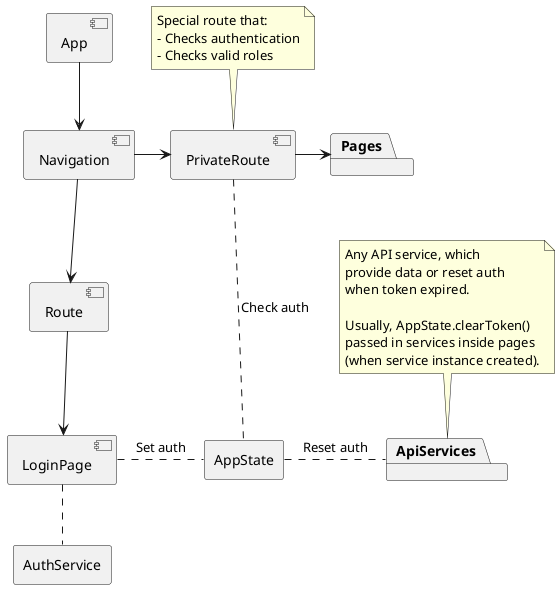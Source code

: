 @startuml

component App

component Navigation
component Route
component PrivateRoute

note top
	Special route that:
	- Checks authentication
	- Checks valid roles
end note

component LoginPage
agent AppState
agent AuthService
package ApiServices

note top
	Any API service, which
	provide data or reset auth
	when token expired.

	Usually, AppState.clearToken()
	passed in services inside pages
	(when service instance created).
end note

package Pages

App --> Navigation
Navigation --> Route
Navigation -> PrivateRoute
Route --> LoginPage
PrivateRoute -> Pages


LoginPage .. AuthService

PrivateRoute .. AppState: Check auth
LoginPage . AppState: Set auth
AppState . ApiServices: Reset auth


@enduml
